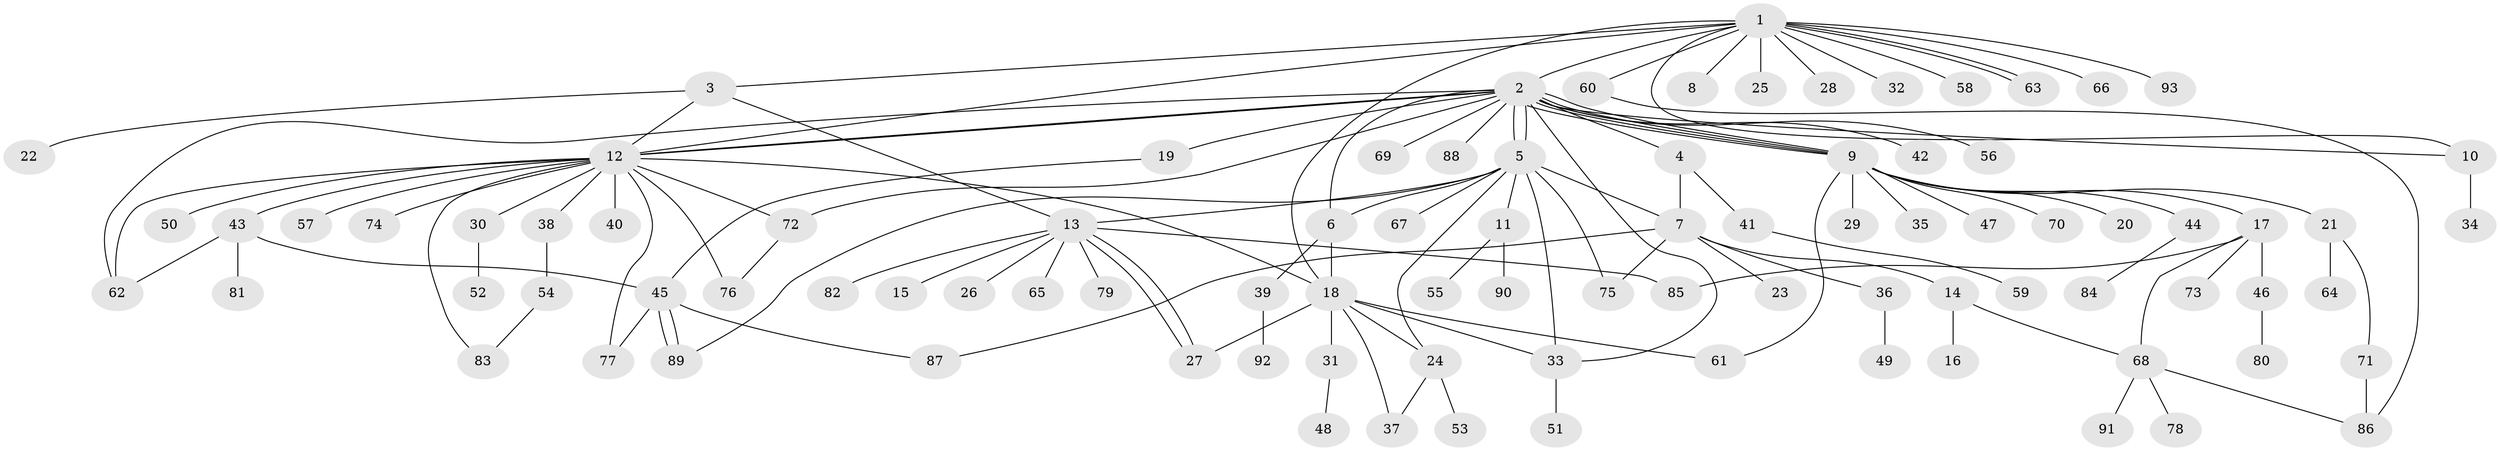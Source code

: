 // coarse degree distribution, {4: 0.02702702702702703, 2: 0.05405405405405406, 1: 0.8378378378378378, 13: 0.02702702702702703, 11: 0.02702702702702703, 15: 0.02702702702702703}
// Generated by graph-tools (version 1.1) at 2025/50/03/04/25 21:50:35]
// undirected, 93 vertices, 128 edges
graph export_dot {
graph [start="1"]
  node [color=gray90,style=filled];
  1;
  2;
  3;
  4;
  5;
  6;
  7;
  8;
  9;
  10;
  11;
  12;
  13;
  14;
  15;
  16;
  17;
  18;
  19;
  20;
  21;
  22;
  23;
  24;
  25;
  26;
  27;
  28;
  29;
  30;
  31;
  32;
  33;
  34;
  35;
  36;
  37;
  38;
  39;
  40;
  41;
  42;
  43;
  44;
  45;
  46;
  47;
  48;
  49;
  50;
  51;
  52;
  53;
  54;
  55;
  56;
  57;
  58;
  59;
  60;
  61;
  62;
  63;
  64;
  65;
  66;
  67;
  68;
  69;
  70;
  71;
  72;
  73;
  74;
  75;
  76;
  77;
  78;
  79;
  80;
  81;
  82;
  83;
  84;
  85;
  86;
  87;
  88;
  89;
  90;
  91;
  92;
  93;
  1 -- 2;
  1 -- 3;
  1 -- 8;
  1 -- 10;
  1 -- 12;
  1 -- 18;
  1 -- 25;
  1 -- 28;
  1 -- 32;
  1 -- 58;
  1 -- 60;
  1 -- 63;
  1 -- 63;
  1 -- 66;
  1 -- 93;
  2 -- 4;
  2 -- 5;
  2 -- 5;
  2 -- 6;
  2 -- 9;
  2 -- 9;
  2 -- 9;
  2 -- 9;
  2 -- 10;
  2 -- 12;
  2 -- 12;
  2 -- 19;
  2 -- 33;
  2 -- 42;
  2 -- 56;
  2 -- 62;
  2 -- 69;
  2 -- 72;
  2 -- 88;
  3 -- 12;
  3 -- 13;
  3 -- 22;
  4 -- 7;
  4 -- 41;
  5 -- 6;
  5 -- 7;
  5 -- 11;
  5 -- 13;
  5 -- 24;
  5 -- 33;
  5 -- 67;
  5 -- 75;
  5 -- 89;
  6 -- 18;
  6 -- 39;
  7 -- 14;
  7 -- 23;
  7 -- 36;
  7 -- 75;
  7 -- 87;
  9 -- 17;
  9 -- 20;
  9 -- 21;
  9 -- 29;
  9 -- 35;
  9 -- 44;
  9 -- 47;
  9 -- 61;
  9 -- 70;
  10 -- 34;
  11 -- 55;
  11 -- 90;
  12 -- 18;
  12 -- 30;
  12 -- 38;
  12 -- 40;
  12 -- 43;
  12 -- 50;
  12 -- 57;
  12 -- 62;
  12 -- 72;
  12 -- 74;
  12 -- 76;
  12 -- 77;
  12 -- 83;
  13 -- 15;
  13 -- 26;
  13 -- 27;
  13 -- 27;
  13 -- 65;
  13 -- 79;
  13 -- 82;
  13 -- 85;
  14 -- 16;
  14 -- 68;
  17 -- 46;
  17 -- 68;
  17 -- 73;
  17 -- 85;
  18 -- 24;
  18 -- 27;
  18 -- 31;
  18 -- 33;
  18 -- 37;
  18 -- 61;
  19 -- 45;
  21 -- 64;
  21 -- 71;
  24 -- 37;
  24 -- 53;
  30 -- 52;
  31 -- 48;
  33 -- 51;
  36 -- 49;
  38 -- 54;
  39 -- 92;
  41 -- 59;
  43 -- 45;
  43 -- 62;
  43 -- 81;
  44 -- 84;
  45 -- 77;
  45 -- 87;
  45 -- 89;
  45 -- 89;
  46 -- 80;
  54 -- 83;
  60 -- 86;
  68 -- 78;
  68 -- 86;
  68 -- 91;
  71 -- 86;
  72 -- 76;
}
